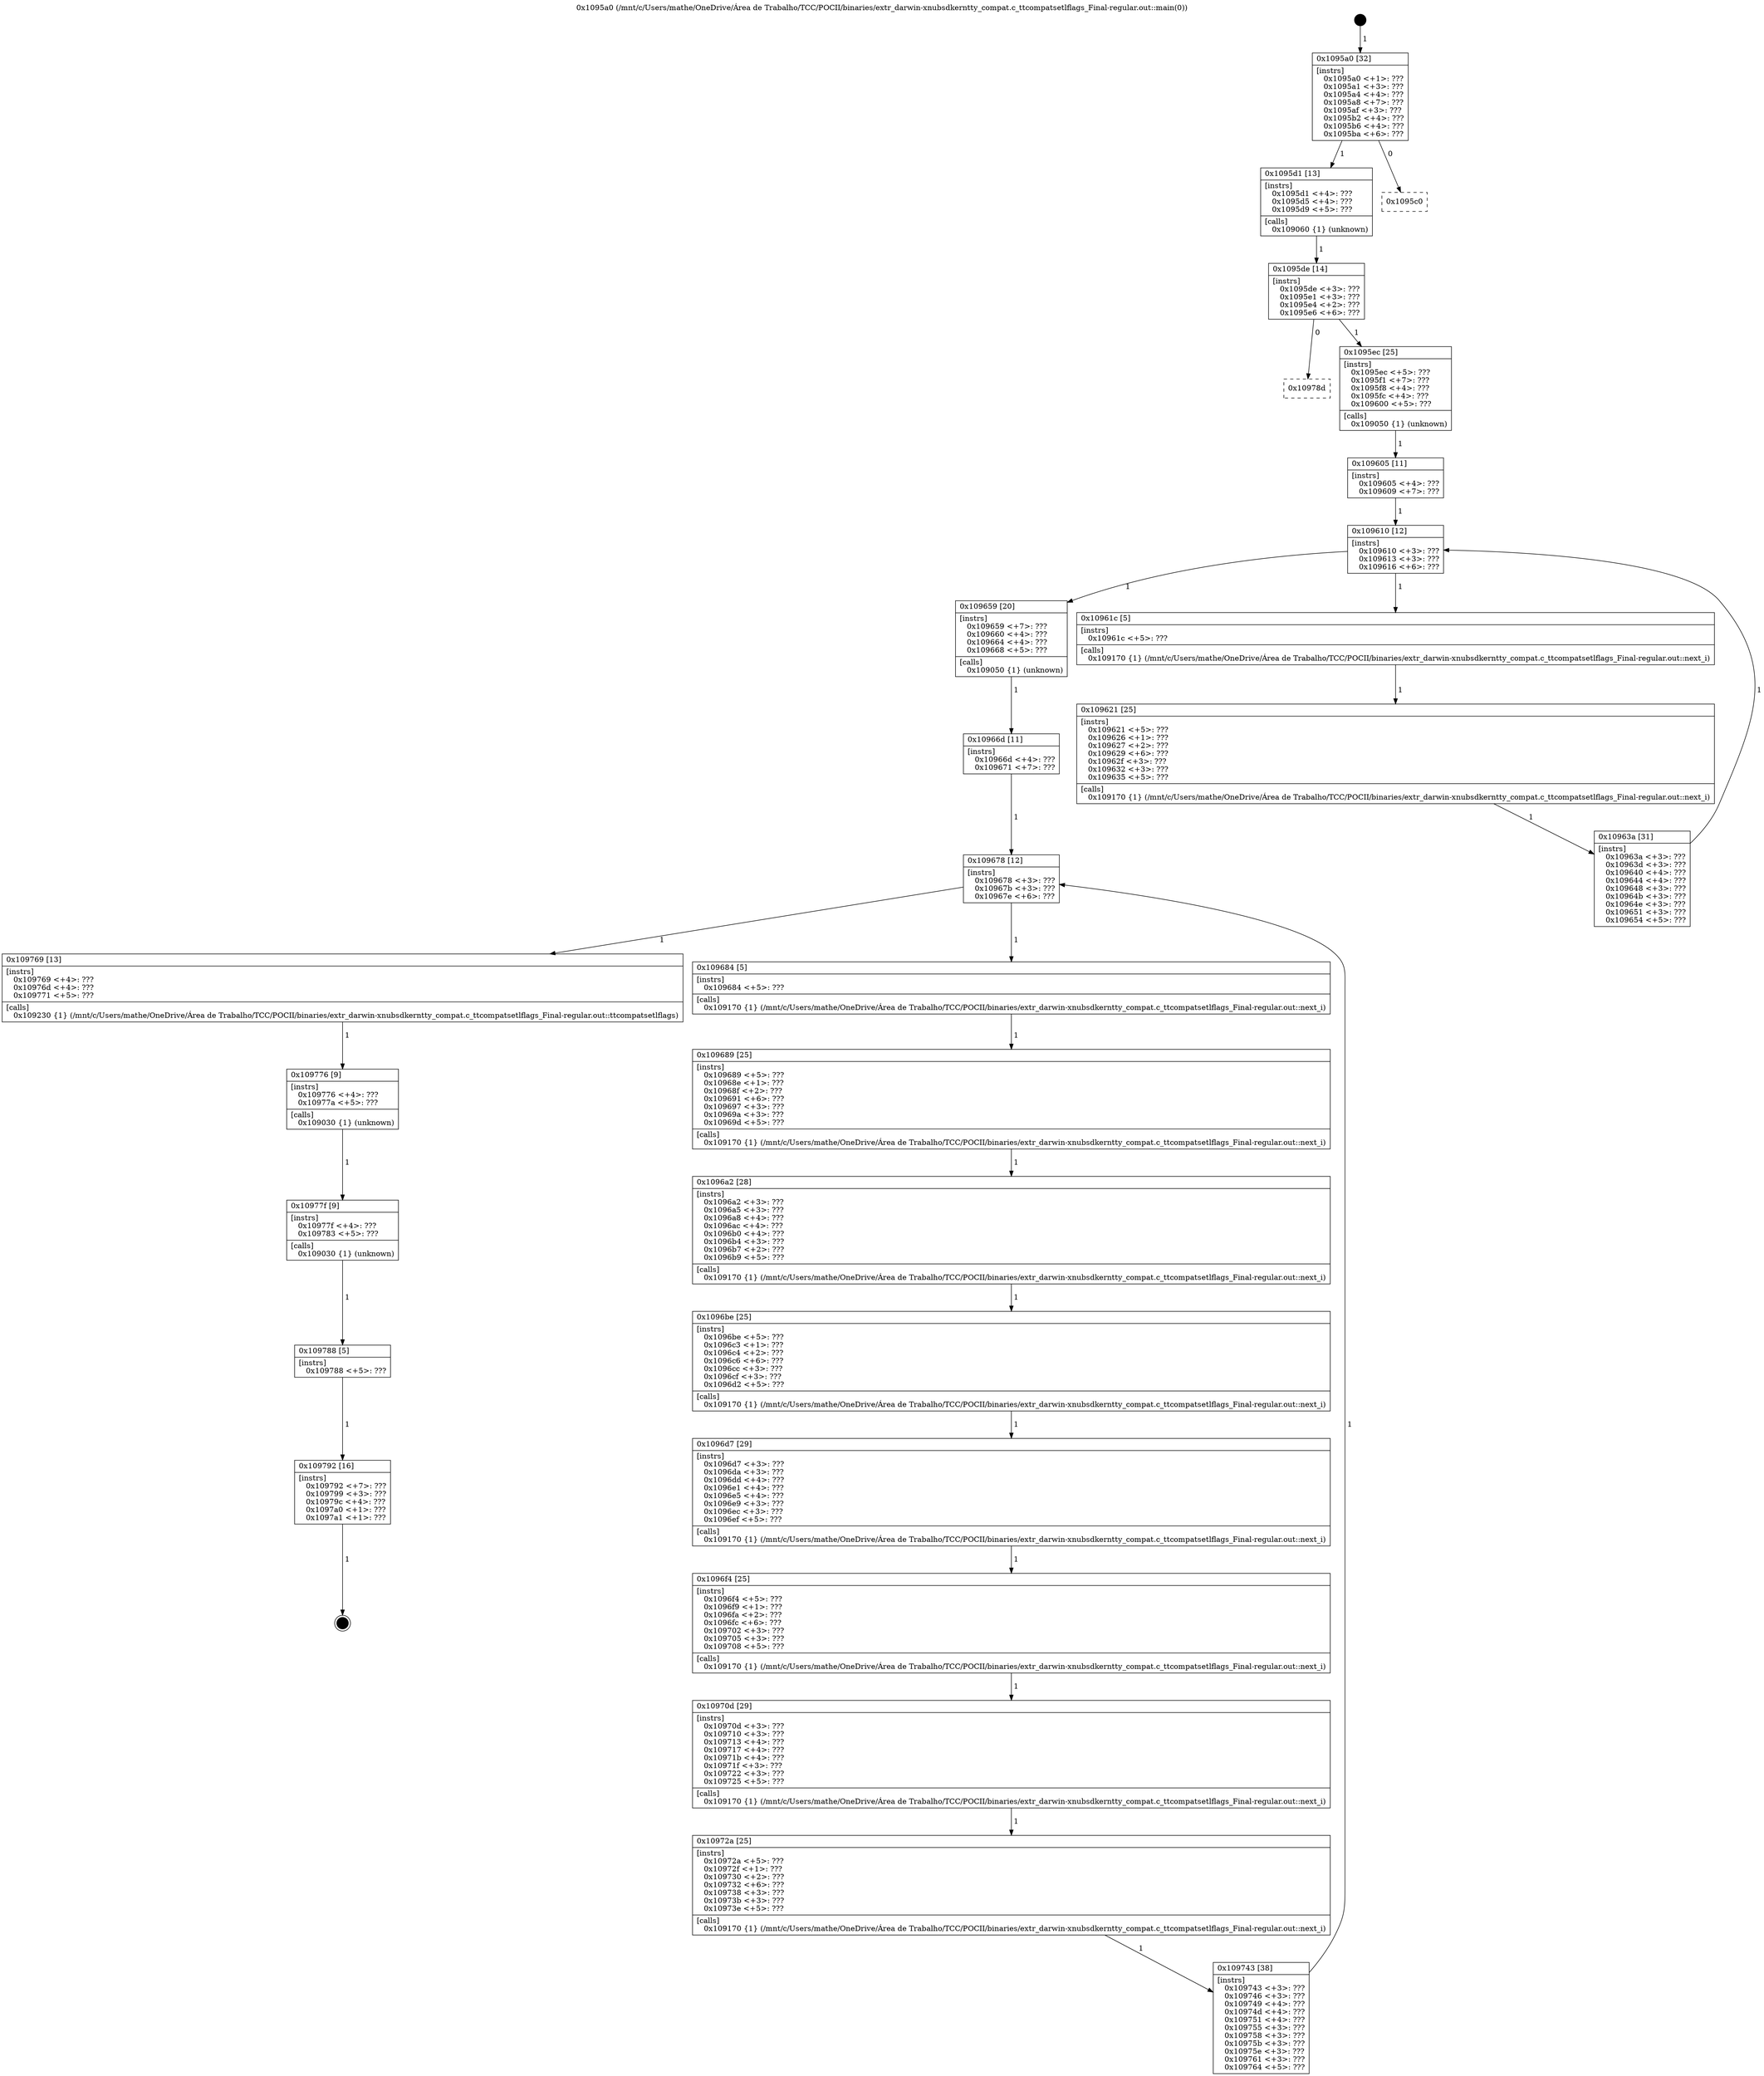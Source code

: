 digraph "0x1095a0" {
  label = "0x1095a0 (/mnt/c/Users/mathe/OneDrive/Área de Trabalho/TCC/POCII/binaries/extr_darwin-xnubsdkerntty_compat.c_ttcompatsetlflags_Final-regular.out::main(0))"
  labelloc = "t"
  node[shape=record]

  Entry [label="",width=0.3,height=0.3,shape=circle,fillcolor=black,style=filled]
  "0x1095a0" [label="{
     0x1095a0 [32]\l
     | [instrs]\l
     &nbsp;&nbsp;0x1095a0 \<+1\>: ???\l
     &nbsp;&nbsp;0x1095a1 \<+3\>: ???\l
     &nbsp;&nbsp;0x1095a4 \<+4\>: ???\l
     &nbsp;&nbsp;0x1095a8 \<+7\>: ???\l
     &nbsp;&nbsp;0x1095af \<+3\>: ???\l
     &nbsp;&nbsp;0x1095b2 \<+4\>: ???\l
     &nbsp;&nbsp;0x1095b6 \<+4\>: ???\l
     &nbsp;&nbsp;0x1095ba \<+6\>: ???\l
  }"]
  "0x1095d1" [label="{
     0x1095d1 [13]\l
     | [instrs]\l
     &nbsp;&nbsp;0x1095d1 \<+4\>: ???\l
     &nbsp;&nbsp;0x1095d5 \<+4\>: ???\l
     &nbsp;&nbsp;0x1095d9 \<+5\>: ???\l
     | [calls]\l
     &nbsp;&nbsp;0x109060 \{1\} (unknown)\l
  }"]
  "0x1095c0" [label="{
     0x1095c0\l
  }", style=dashed]
  "0x1095de" [label="{
     0x1095de [14]\l
     | [instrs]\l
     &nbsp;&nbsp;0x1095de \<+3\>: ???\l
     &nbsp;&nbsp;0x1095e1 \<+3\>: ???\l
     &nbsp;&nbsp;0x1095e4 \<+2\>: ???\l
     &nbsp;&nbsp;0x1095e6 \<+6\>: ???\l
  }"]
  "0x10978d" [label="{
     0x10978d\l
  }", style=dashed]
  "0x1095ec" [label="{
     0x1095ec [25]\l
     | [instrs]\l
     &nbsp;&nbsp;0x1095ec \<+5\>: ???\l
     &nbsp;&nbsp;0x1095f1 \<+7\>: ???\l
     &nbsp;&nbsp;0x1095f8 \<+4\>: ???\l
     &nbsp;&nbsp;0x1095fc \<+4\>: ???\l
     &nbsp;&nbsp;0x109600 \<+5\>: ???\l
     | [calls]\l
     &nbsp;&nbsp;0x109050 \{1\} (unknown)\l
  }"]
  Exit [label="",width=0.3,height=0.3,shape=circle,fillcolor=black,style=filled,peripheries=2]
  "0x109610" [label="{
     0x109610 [12]\l
     | [instrs]\l
     &nbsp;&nbsp;0x109610 \<+3\>: ???\l
     &nbsp;&nbsp;0x109613 \<+3\>: ???\l
     &nbsp;&nbsp;0x109616 \<+6\>: ???\l
  }"]
  "0x109659" [label="{
     0x109659 [20]\l
     | [instrs]\l
     &nbsp;&nbsp;0x109659 \<+7\>: ???\l
     &nbsp;&nbsp;0x109660 \<+4\>: ???\l
     &nbsp;&nbsp;0x109664 \<+4\>: ???\l
     &nbsp;&nbsp;0x109668 \<+5\>: ???\l
     | [calls]\l
     &nbsp;&nbsp;0x109050 \{1\} (unknown)\l
  }"]
  "0x10961c" [label="{
     0x10961c [5]\l
     | [instrs]\l
     &nbsp;&nbsp;0x10961c \<+5\>: ???\l
     | [calls]\l
     &nbsp;&nbsp;0x109170 \{1\} (/mnt/c/Users/mathe/OneDrive/Área de Trabalho/TCC/POCII/binaries/extr_darwin-xnubsdkerntty_compat.c_ttcompatsetlflags_Final-regular.out::next_i)\l
  }"]
  "0x109621" [label="{
     0x109621 [25]\l
     | [instrs]\l
     &nbsp;&nbsp;0x109621 \<+5\>: ???\l
     &nbsp;&nbsp;0x109626 \<+1\>: ???\l
     &nbsp;&nbsp;0x109627 \<+2\>: ???\l
     &nbsp;&nbsp;0x109629 \<+6\>: ???\l
     &nbsp;&nbsp;0x10962f \<+3\>: ???\l
     &nbsp;&nbsp;0x109632 \<+3\>: ???\l
     &nbsp;&nbsp;0x109635 \<+5\>: ???\l
     | [calls]\l
     &nbsp;&nbsp;0x109170 \{1\} (/mnt/c/Users/mathe/OneDrive/Área de Trabalho/TCC/POCII/binaries/extr_darwin-xnubsdkerntty_compat.c_ttcompatsetlflags_Final-regular.out::next_i)\l
  }"]
  "0x10963a" [label="{
     0x10963a [31]\l
     | [instrs]\l
     &nbsp;&nbsp;0x10963a \<+3\>: ???\l
     &nbsp;&nbsp;0x10963d \<+3\>: ???\l
     &nbsp;&nbsp;0x109640 \<+4\>: ???\l
     &nbsp;&nbsp;0x109644 \<+4\>: ???\l
     &nbsp;&nbsp;0x109648 \<+3\>: ???\l
     &nbsp;&nbsp;0x10964b \<+3\>: ???\l
     &nbsp;&nbsp;0x10964e \<+3\>: ???\l
     &nbsp;&nbsp;0x109651 \<+3\>: ???\l
     &nbsp;&nbsp;0x109654 \<+5\>: ???\l
  }"]
  "0x109605" [label="{
     0x109605 [11]\l
     | [instrs]\l
     &nbsp;&nbsp;0x109605 \<+4\>: ???\l
     &nbsp;&nbsp;0x109609 \<+7\>: ???\l
  }"]
  "0x109678" [label="{
     0x109678 [12]\l
     | [instrs]\l
     &nbsp;&nbsp;0x109678 \<+3\>: ???\l
     &nbsp;&nbsp;0x10967b \<+3\>: ???\l
     &nbsp;&nbsp;0x10967e \<+6\>: ???\l
  }"]
  "0x109769" [label="{
     0x109769 [13]\l
     | [instrs]\l
     &nbsp;&nbsp;0x109769 \<+4\>: ???\l
     &nbsp;&nbsp;0x10976d \<+4\>: ???\l
     &nbsp;&nbsp;0x109771 \<+5\>: ???\l
     | [calls]\l
     &nbsp;&nbsp;0x109230 \{1\} (/mnt/c/Users/mathe/OneDrive/Área de Trabalho/TCC/POCII/binaries/extr_darwin-xnubsdkerntty_compat.c_ttcompatsetlflags_Final-regular.out::ttcompatsetlflags)\l
  }"]
  "0x109684" [label="{
     0x109684 [5]\l
     | [instrs]\l
     &nbsp;&nbsp;0x109684 \<+5\>: ???\l
     | [calls]\l
     &nbsp;&nbsp;0x109170 \{1\} (/mnt/c/Users/mathe/OneDrive/Área de Trabalho/TCC/POCII/binaries/extr_darwin-xnubsdkerntty_compat.c_ttcompatsetlflags_Final-regular.out::next_i)\l
  }"]
  "0x109689" [label="{
     0x109689 [25]\l
     | [instrs]\l
     &nbsp;&nbsp;0x109689 \<+5\>: ???\l
     &nbsp;&nbsp;0x10968e \<+1\>: ???\l
     &nbsp;&nbsp;0x10968f \<+2\>: ???\l
     &nbsp;&nbsp;0x109691 \<+6\>: ???\l
     &nbsp;&nbsp;0x109697 \<+3\>: ???\l
     &nbsp;&nbsp;0x10969a \<+3\>: ???\l
     &nbsp;&nbsp;0x10969d \<+5\>: ???\l
     | [calls]\l
     &nbsp;&nbsp;0x109170 \{1\} (/mnt/c/Users/mathe/OneDrive/Área de Trabalho/TCC/POCII/binaries/extr_darwin-xnubsdkerntty_compat.c_ttcompatsetlflags_Final-regular.out::next_i)\l
  }"]
  "0x1096a2" [label="{
     0x1096a2 [28]\l
     | [instrs]\l
     &nbsp;&nbsp;0x1096a2 \<+3\>: ???\l
     &nbsp;&nbsp;0x1096a5 \<+3\>: ???\l
     &nbsp;&nbsp;0x1096a8 \<+4\>: ???\l
     &nbsp;&nbsp;0x1096ac \<+4\>: ???\l
     &nbsp;&nbsp;0x1096b0 \<+4\>: ???\l
     &nbsp;&nbsp;0x1096b4 \<+3\>: ???\l
     &nbsp;&nbsp;0x1096b7 \<+2\>: ???\l
     &nbsp;&nbsp;0x1096b9 \<+5\>: ???\l
     | [calls]\l
     &nbsp;&nbsp;0x109170 \{1\} (/mnt/c/Users/mathe/OneDrive/Área de Trabalho/TCC/POCII/binaries/extr_darwin-xnubsdkerntty_compat.c_ttcompatsetlflags_Final-regular.out::next_i)\l
  }"]
  "0x1096be" [label="{
     0x1096be [25]\l
     | [instrs]\l
     &nbsp;&nbsp;0x1096be \<+5\>: ???\l
     &nbsp;&nbsp;0x1096c3 \<+1\>: ???\l
     &nbsp;&nbsp;0x1096c4 \<+2\>: ???\l
     &nbsp;&nbsp;0x1096c6 \<+6\>: ???\l
     &nbsp;&nbsp;0x1096cc \<+3\>: ???\l
     &nbsp;&nbsp;0x1096cf \<+3\>: ???\l
     &nbsp;&nbsp;0x1096d2 \<+5\>: ???\l
     | [calls]\l
     &nbsp;&nbsp;0x109170 \{1\} (/mnt/c/Users/mathe/OneDrive/Área de Trabalho/TCC/POCII/binaries/extr_darwin-xnubsdkerntty_compat.c_ttcompatsetlflags_Final-regular.out::next_i)\l
  }"]
  "0x1096d7" [label="{
     0x1096d7 [29]\l
     | [instrs]\l
     &nbsp;&nbsp;0x1096d7 \<+3\>: ???\l
     &nbsp;&nbsp;0x1096da \<+3\>: ???\l
     &nbsp;&nbsp;0x1096dd \<+4\>: ???\l
     &nbsp;&nbsp;0x1096e1 \<+4\>: ???\l
     &nbsp;&nbsp;0x1096e5 \<+4\>: ???\l
     &nbsp;&nbsp;0x1096e9 \<+3\>: ???\l
     &nbsp;&nbsp;0x1096ec \<+3\>: ???\l
     &nbsp;&nbsp;0x1096ef \<+5\>: ???\l
     | [calls]\l
     &nbsp;&nbsp;0x109170 \{1\} (/mnt/c/Users/mathe/OneDrive/Área de Trabalho/TCC/POCII/binaries/extr_darwin-xnubsdkerntty_compat.c_ttcompatsetlflags_Final-regular.out::next_i)\l
  }"]
  "0x1096f4" [label="{
     0x1096f4 [25]\l
     | [instrs]\l
     &nbsp;&nbsp;0x1096f4 \<+5\>: ???\l
     &nbsp;&nbsp;0x1096f9 \<+1\>: ???\l
     &nbsp;&nbsp;0x1096fa \<+2\>: ???\l
     &nbsp;&nbsp;0x1096fc \<+6\>: ???\l
     &nbsp;&nbsp;0x109702 \<+3\>: ???\l
     &nbsp;&nbsp;0x109705 \<+3\>: ???\l
     &nbsp;&nbsp;0x109708 \<+5\>: ???\l
     | [calls]\l
     &nbsp;&nbsp;0x109170 \{1\} (/mnt/c/Users/mathe/OneDrive/Área de Trabalho/TCC/POCII/binaries/extr_darwin-xnubsdkerntty_compat.c_ttcompatsetlflags_Final-regular.out::next_i)\l
  }"]
  "0x10970d" [label="{
     0x10970d [29]\l
     | [instrs]\l
     &nbsp;&nbsp;0x10970d \<+3\>: ???\l
     &nbsp;&nbsp;0x109710 \<+3\>: ???\l
     &nbsp;&nbsp;0x109713 \<+4\>: ???\l
     &nbsp;&nbsp;0x109717 \<+4\>: ???\l
     &nbsp;&nbsp;0x10971b \<+4\>: ???\l
     &nbsp;&nbsp;0x10971f \<+3\>: ???\l
     &nbsp;&nbsp;0x109722 \<+3\>: ???\l
     &nbsp;&nbsp;0x109725 \<+5\>: ???\l
     | [calls]\l
     &nbsp;&nbsp;0x109170 \{1\} (/mnt/c/Users/mathe/OneDrive/Área de Trabalho/TCC/POCII/binaries/extr_darwin-xnubsdkerntty_compat.c_ttcompatsetlflags_Final-regular.out::next_i)\l
  }"]
  "0x10972a" [label="{
     0x10972a [25]\l
     | [instrs]\l
     &nbsp;&nbsp;0x10972a \<+5\>: ???\l
     &nbsp;&nbsp;0x10972f \<+1\>: ???\l
     &nbsp;&nbsp;0x109730 \<+2\>: ???\l
     &nbsp;&nbsp;0x109732 \<+6\>: ???\l
     &nbsp;&nbsp;0x109738 \<+3\>: ???\l
     &nbsp;&nbsp;0x10973b \<+3\>: ???\l
     &nbsp;&nbsp;0x10973e \<+5\>: ???\l
     | [calls]\l
     &nbsp;&nbsp;0x109170 \{1\} (/mnt/c/Users/mathe/OneDrive/Área de Trabalho/TCC/POCII/binaries/extr_darwin-xnubsdkerntty_compat.c_ttcompatsetlflags_Final-regular.out::next_i)\l
  }"]
  "0x109743" [label="{
     0x109743 [38]\l
     | [instrs]\l
     &nbsp;&nbsp;0x109743 \<+3\>: ???\l
     &nbsp;&nbsp;0x109746 \<+3\>: ???\l
     &nbsp;&nbsp;0x109749 \<+4\>: ???\l
     &nbsp;&nbsp;0x10974d \<+4\>: ???\l
     &nbsp;&nbsp;0x109751 \<+4\>: ???\l
     &nbsp;&nbsp;0x109755 \<+3\>: ???\l
     &nbsp;&nbsp;0x109758 \<+3\>: ???\l
     &nbsp;&nbsp;0x10975b \<+3\>: ???\l
     &nbsp;&nbsp;0x10975e \<+3\>: ???\l
     &nbsp;&nbsp;0x109761 \<+3\>: ???\l
     &nbsp;&nbsp;0x109764 \<+5\>: ???\l
  }"]
  "0x10966d" [label="{
     0x10966d [11]\l
     | [instrs]\l
     &nbsp;&nbsp;0x10966d \<+4\>: ???\l
     &nbsp;&nbsp;0x109671 \<+7\>: ???\l
  }"]
  "0x109776" [label="{
     0x109776 [9]\l
     | [instrs]\l
     &nbsp;&nbsp;0x109776 \<+4\>: ???\l
     &nbsp;&nbsp;0x10977a \<+5\>: ???\l
     | [calls]\l
     &nbsp;&nbsp;0x109030 \{1\} (unknown)\l
  }"]
  "0x10977f" [label="{
     0x10977f [9]\l
     | [instrs]\l
     &nbsp;&nbsp;0x10977f \<+4\>: ???\l
     &nbsp;&nbsp;0x109783 \<+5\>: ???\l
     | [calls]\l
     &nbsp;&nbsp;0x109030 \{1\} (unknown)\l
  }"]
  "0x109788" [label="{
     0x109788 [5]\l
     | [instrs]\l
     &nbsp;&nbsp;0x109788 \<+5\>: ???\l
  }"]
  "0x109792" [label="{
     0x109792 [16]\l
     | [instrs]\l
     &nbsp;&nbsp;0x109792 \<+7\>: ???\l
     &nbsp;&nbsp;0x109799 \<+3\>: ???\l
     &nbsp;&nbsp;0x10979c \<+4\>: ???\l
     &nbsp;&nbsp;0x1097a0 \<+1\>: ???\l
     &nbsp;&nbsp;0x1097a1 \<+1\>: ???\l
  }"]
  Entry -> "0x1095a0" [label=" 1"]
  "0x1095a0" -> "0x1095d1" [label=" 1"]
  "0x1095a0" -> "0x1095c0" [label=" 0"]
  "0x1095d1" -> "0x1095de" [label=" 1"]
  "0x1095de" -> "0x10978d" [label=" 0"]
  "0x1095de" -> "0x1095ec" [label=" 1"]
  "0x109792" -> Exit [label=" 1"]
  "0x1095ec" -> "0x109605" [label=" 1"]
  "0x109610" -> "0x109659" [label=" 1"]
  "0x109610" -> "0x10961c" [label=" 1"]
  "0x10961c" -> "0x109621" [label=" 1"]
  "0x109621" -> "0x10963a" [label=" 1"]
  "0x109605" -> "0x109610" [label=" 1"]
  "0x10963a" -> "0x109610" [label=" 1"]
  "0x109659" -> "0x10966d" [label=" 1"]
  "0x109678" -> "0x109769" [label=" 1"]
  "0x109678" -> "0x109684" [label=" 1"]
  "0x109684" -> "0x109689" [label=" 1"]
  "0x109689" -> "0x1096a2" [label=" 1"]
  "0x1096a2" -> "0x1096be" [label=" 1"]
  "0x1096be" -> "0x1096d7" [label=" 1"]
  "0x1096d7" -> "0x1096f4" [label=" 1"]
  "0x1096f4" -> "0x10970d" [label=" 1"]
  "0x10970d" -> "0x10972a" [label=" 1"]
  "0x10972a" -> "0x109743" [label=" 1"]
  "0x10966d" -> "0x109678" [label=" 1"]
  "0x109743" -> "0x109678" [label=" 1"]
  "0x109769" -> "0x109776" [label=" 1"]
  "0x109776" -> "0x10977f" [label=" 1"]
  "0x10977f" -> "0x109788" [label=" 1"]
  "0x109788" -> "0x109792" [label=" 1"]
}
